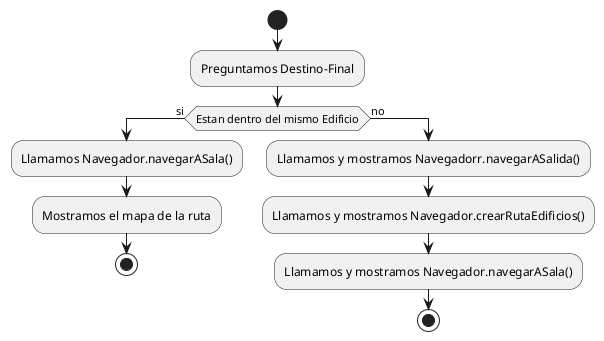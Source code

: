 @startuml
start
:Preguntamos Destino-Final;
if (Estan dentro del mismo Edificio) then (si)
  :Llamamos Navegador.navegarASala();
  :Mostramos el mapa de la ruta;
  stop
else (no)
  :Llamamos y mostramos Navegadorr.navegarASalida();
  :Llamamos y mostramos Navegador.crearRutaEdificios();
  :Llamamos y mostramos Navegador.navegarASala();
stop
@enduml